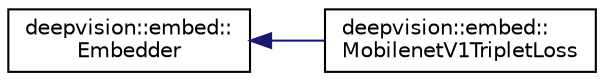 digraph "Graphical Class Hierarchy"
{
  edge [fontname="Helvetica",fontsize="10",labelfontname="Helvetica",labelfontsize="10"];
  node [fontname="Helvetica",fontsize="10",shape=record];
  rankdir="LR";
  Node0 [label="deepvision::embed::\lEmbedder",height=0.2,width=0.4,color="black", fillcolor="white", style="filled",URL="$d4/d53/classdeepvision_1_1embed_1_1Embedder.html",tooltip="Generic interface for classes which compute embeddings from an image. "];
  Node0 -> Node1 [dir="back",color="midnightblue",fontsize="10",style="solid",fontname="Helvetica"];
  Node1 [label="deepvision::embed::\lMobilenetV1TripletLoss",height=0.2,width=0.4,color="black", fillcolor="white", style="filled",URL="$d9/dd3/classdeepvision_1_1embed_1_1MobilenetV1TripletLoss.html",tooltip="An IEmbedder implementation which uses mobilenet v1 base network and triplet loss. "];
}
